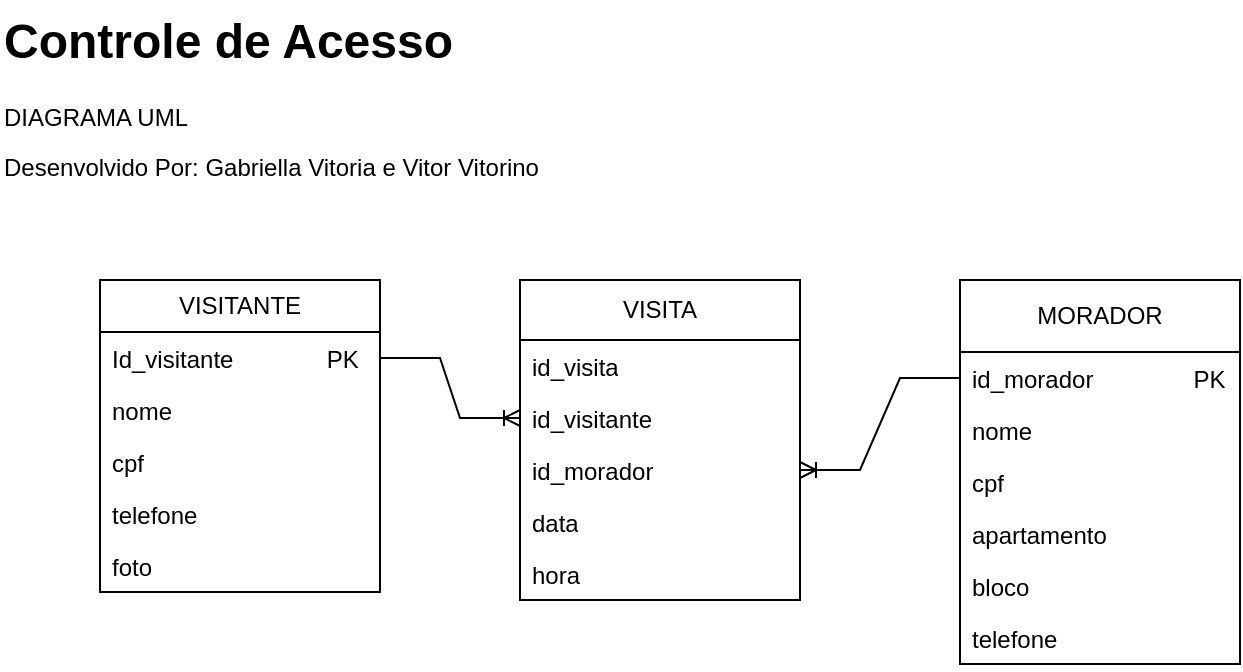 <mxfile version="26.1.0">
  <diagram name="Página-1" id="Tg0UpagtuvG7uSZvkcPP">
    <mxGraphModel dx="794" dy="454" grid="1" gridSize="10" guides="1" tooltips="1" connect="1" arrows="1" fold="1" page="1" pageScale="1" pageWidth="827" pageHeight="1169" math="0" shadow="0">
      <root>
        <mxCell id="0" />
        <mxCell id="1" parent="0" />
        <mxCell id="U8UFIAE3HSHuEjS9gvCc-1" value="&lt;h1 style=&quot;margin-top: 0px;&quot;&gt;&lt;span style=&quot;background-color: transparent; color: light-dark(rgb(0, 0, 0), rgb(255, 255, 255));&quot;&gt;Controle de Acesso&lt;/span&gt;&lt;/h1&gt;&lt;div&gt;DIAGRAMA UML&lt;/div&gt;&lt;h1 style=&quot;margin-top: 0px;&quot;&gt;&lt;span style=&quot;font-size: 12px; font-weight: 400;&quot;&gt;Desenvolvido Por: Gabriella Vitoria e Vitor Vitorino&lt;/span&gt;&lt;/h1&gt;" style="text;html=1;whiteSpace=wrap;overflow=hidden;rounded=0;" vertex="1" parent="1">
          <mxGeometry x="40" y="50" width="280" height="120" as="geometry" />
        </mxCell>
        <mxCell id="U8UFIAE3HSHuEjS9gvCc-2" value="VISITANTE" style="swimlane;fontStyle=0;childLayout=stackLayout;horizontal=1;startSize=26;fillColor=none;horizontalStack=0;resizeParent=1;resizeParentMax=0;resizeLast=0;collapsible=1;marginBottom=0;whiteSpace=wrap;html=1;" vertex="1" parent="1">
          <mxGeometry x="90" y="190" width="140" height="156" as="geometry" />
        </mxCell>
        <mxCell id="U8UFIAE3HSHuEjS9gvCc-3" value="Id_visitante&amp;nbsp; &amp;nbsp; &amp;nbsp; &amp;nbsp; &amp;nbsp; &amp;nbsp; &amp;nbsp; PK" style="text;strokeColor=none;fillColor=none;align=left;verticalAlign=top;spacingLeft=4;spacingRight=4;overflow=hidden;rotatable=0;points=[[0,0.5],[1,0.5]];portConstraint=eastwest;whiteSpace=wrap;html=1;" vertex="1" parent="U8UFIAE3HSHuEjS9gvCc-2">
          <mxGeometry y="26" width="140" height="26" as="geometry" />
        </mxCell>
        <mxCell id="U8UFIAE3HSHuEjS9gvCc-4" value="nome" style="text;strokeColor=none;fillColor=none;align=left;verticalAlign=top;spacingLeft=4;spacingRight=4;overflow=hidden;rotatable=0;points=[[0,0.5],[1,0.5]];portConstraint=eastwest;whiteSpace=wrap;html=1;" vertex="1" parent="U8UFIAE3HSHuEjS9gvCc-2">
          <mxGeometry y="52" width="140" height="26" as="geometry" />
        </mxCell>
        <mxCell id="U8UFIAE3HSHuEjS9gvCc-19" value="cpf" style="text;strokeColor=none;fillColor=none;align=left;verticalAlign=top;spacingLeft=4;spacingRight=4;overflow=hidden;rotatable=0;points=[[0,0.5],[1,0.5]];portConstraint=eastwest;whiteSpace=wrap;html=1;" vertex="1" parent="U8UFIAE3HSHuEjS9gvCc-2">
          <mxGeometry y="78" width="140" height="26" as="geometry" />
        </mxCell>
        <mxCell id="U8UFIAE3HSHuEjS9gvCc-20" value="telefone" style="text;strokeColor=none;fillColor=none;align=left;verticalAlign=top;spacingLeft=4;spacingRight=4;overflow=hidden;rotatable=0;points=[[0,0.5],[1,0.5]];portConstraint=eastwest;whiteSpace=wrap;html=1;" vertex="1" parent="U8UFIAE3HSHuEjS9gvCc-2">
          <mxGeometry y="104" width="140" height="26" as="geometry" />
        </mxCell>
        <mxCell id="U8UFIAE3HSHuEjS9gvCc-5" value="foto" style="text;strokeColor=none;fillColor=none;align=left;verticalAlign=top;spacingLeft=4;spacingRight=4;overflow=hidden;rotatable=0;points=[[0,0.5],[1,0.5]];portConstraint=eastwest;whiteSpace=wrap;html=1;" vertex="1" parent="U8UFIAE3HSHuEjS9gvCc-2">
          <mxGeometry y="130" width="140" height="26" as="geometry" />
        </mxCell>
        <mxCell id="U8UFIAE3HSHuEjS9gvCc-10" value="VISITA" style="swimlane;fontStyle=0;childLayout=stackLayout;horizontal=1;startSize=30;fillColor=none;horizontalStack=0;resizeParent=1;resizeParentMax=0;resizeLast=0;collapsible=1;marginBottom=0;whiteSpace=wrap;html=1;" vertex="1" parent="1">
          <mxGeometry x="300" y="190" width="140" height="160" as="geometry" />
        </mxCell>
        <mxCell id="U8UFIAE3HSHuEjS9gvCc-11" value="id_visita" style="text;strokeColor=none;fillColor=none;align=left;verticalAlign=top;spacingLeft=4;spacingRight=4;overflow=hidden;rotatable=0;points=[[0,0.5],[1,0.5]];portConstraint=eastwest;whiteSpace=wrap;html=1;" vertex="1" parent="U8UFIAE3HSHuEjS9gvCc-10">
          <mxGeometry y="30" width="140" height="26" as="geometry" />
        </mxCell>
        <mxCell id="U8UFIAE3HSHuEjS9gvCc-12" value="id_visitante" style="text;strokeColor=none;fillColor=none;align=left;verticalAlign=top;spacingLeft=4;spacingRight=4;overflow=hidden;rotatable=0;points=[[0,0.5],[1,0.5]];portConstraint=eastwest;whiteSpace=wrap;html=1;" vertex="1" parent="U8UFIAE3HSHuEjS9gvCc-10">
          <mxGeometry y="56" width="140" height="26" as="geometry" />
        </mxCell>
        <mxCell id="U8UFIAE3HSHuEjS9gvCc-21" value="id_morador" style="text;strokeColor=none;fillColor=none;align=left;verticalAlign=top;spacingLeft=4;spacingRight=4;overflow=hidden;rotatable=0;points=[[0,0.5],[1,0.5]];portConstraint=eastwest;whiteSpace=wrap;html=1;" vertex="1" parent="U8UFIAE3HSHuEjS9gvCc-10">
          <mxGeometry y="82" width="140" height="26" as="geometry" />
        </mxCell>
        <mxCell id="U8UFIAE3HSHuEjS9gvCc-22" value="data" style="text;strokeColor=none;fillColor=none;align=left;verticalAlign=top;spacingLeft=4;spacingRight=4;overflow=hidden;rotatable=0;points=[[0,0.5],[1,0.5]];portConstraint=eastwest;whiteSpace=wrap;html=1;" vertex="1" parent="U8UFIAE3HSHuEjS9gvCc-10">
          <mxGeometry y="108" width="140" height="26" as="geometry" />
        </mxCell>
        <mxCell id="U8UFIAE3HSHuEjS9gvCc-13" value="hora" style="text;strokeColor=none;fillColor=none;align=left;verticalAlign=top;spacingLeft=4;spacingRight=4;overflow=hidden;rotatable=0;points=[[0,0.5],[1,0.5]];portConstraint=eastwest;whiteSpace=wrap;html=1;" vertex="1" parent="U8UFIAE3HSHuEjS9gvCc-10">
          <mxGeometry y="134" width="140" height="26" as="geometry" />
        </mxCell>
        <mxCell id="U8UFIAE3HSHuEjS9gvCc-14" value="MORADOR" style="swimlane;fontStyle=0;childLayout=stackLayout;horizontal=1;startSize=36;fillColor=none;horizontalStack=0;resizeParent=1;resizeParentMax=0;resizeLast=0;collapsible=1;marginBottom=0;whiteSpace=wrap;html=1;" vertex="1" parent="1">
          <mxGeometry x="520" y="190" width="140" height="192" as="geometry" />
        </mxCell>
        <mxCell id="U8UFIAE3HSHuEjS9gvCc-24" value="id_morador&amp;nbsp; &amp;nbsp; &amp;nbsp; &amp;nbsp; &amp;nbsp; &amp;nbsp; &amp;nbsp; &amp;nbsp;PK" style="text;strokeColor=none;fillColor=none;align=left;verticalAlign=top;spacingLeft=4;spacingRight=4;overflow=hidden;rotatable=0;points=[[0,0.5],[1,0.5]];portConstraint=eastwest;whiteSpace=wrap;html=1;" vertex="1" parent="U8UFIAE3HSHuEjS9gvCc-14">
          <mxGeometry y="36" width="140" height="26" as="geometry" />
        </mxCell>
        <mxCell id="U8UFIAE3HSHuEjS9gvCc-15" value="nome" style="text;strokeColor=none;fillColor=none;align=left;verticalAlign=top;spacingLeft=4;spacingRight=4;overflow=hidden;rotatable=0;points=[[0,0.5],[1,0.5]];portConstraint=eastwest;whiteSpace=wrap;html=1;" vertex="1" parent="U8UFIAE3HSHuEjS9gvCc-14">
          <mxGeometry y="62" width="140" height="26" as="geometry" />
        </mxCell>
        <mxCell id="U8UFIAE3HSHuEjS9gvCc-23" value="cpf" style="text;strokeColor=none;fillColor=none;align=left;verticalAlign=top;spacingLeft=4;spacingRight=4;overflow=hidden;rotatable=0;points=[[0,0.5],[1,0.5]];portConstraint=eastwest;whiteSpace=wrap;html=1;" vertex="1" parent="U8UFIAE3HSHuEjS9gvCc-14">
          <mxGeometry y="88" width="140" height="26" as="geometry" />
        </mxCell>
        <mxCell id="U8UFIAE3HSHuEjS9gvCc-25" value="apartamento" style="text;strokeColor=none;fillColor=none;align=left;verticalAlign=top;spacingLeft=4;spacingRight=4;overflow=hidden;rotatable=0;points=[[0,0.5],[1,0.5]];portConstraint=eastwest;whiteSpace=wrap;html=1;" vertex="1" parent="U8UFIAE3HSHuEjS9gvCc-14">
          <mxGeometry y="114" width="140" height="26" as="geometry" />
        </mxCell>
        <mxCell id="U8UFIAE3HSHuEjS9gvCc-16" value="bloco" style="text;strokeColor=none;fillColor=none;align=left;verticalAlign=top;spacingLeft=4;spacingRight=4;overflow=hidden;rotatable=0;points=[[0,0.5],[1,0.5]];portConstraint=eastwest;whiteSpace=wrap;html=1;" vertex="1" parent="U8UFIAE3HSHuEjS9gvCc-14">
          <mxGeometry y="140" width="140" height="26" as="geometry" />
        </mxCell>
        <mxCell id="U8UFIAE3HSHuEjS9gvCc-17" value="telefone" style="text;strokeColor=none;fillColor=none;align=left;verticalAlign=top;spacingLeft=4;spacingRight=4;overflow=hidden;rotatable=0;points=[[0,0.5],[1,0.5]];portConstraint=eastwest;whiteSpace=wrap;html=1;" vertex="1" parent="U8UFIAE3HSHuEjS9gvCc-14">
          <mxGeometry y="166" width="140" height="26" as="geometry" />
        </mxCell>
        <mxCell id="U8UFIAE3HSHuEjS9gvCc-26" value="" style="edgeStyle=entityRelationEdgeStyle;fontSize=12;html=1;endArrow=ERoneToMany;rounded=0;exitX=1;exitY=0.5;exitDx=0;exitDy=0;entryX=0;entryY=0.5;entryDx=0;entryDy=0;" edge="1" parent="1" source="U8UFIAE3HSHuEjS9gvCc-3" target="U8UFIAE3HSHuEjS9gvCc-12">
          <mxGeometry width="100" height="100" relative="1" as="geometry">
            <mxPoint x="360" y="270" as="sourcePoint" />
            <mxPoint x="460" y="170" as="targetPoint" />
          </mxGeometry>
        </mxCell>
        <mxCell id="U8UFIAE3HSHuEjS9gvCc-28" value="" style="edgeStyle=entityRelationEdgeStyle;fontSize=12;html=1;endArrow=ERoneToMany;rounded=0;entryX=1;entryY=0.5;entryDx=0;entryDy=0;exitX=0;exitY=0.5;exitDx=0;exitDy=0;" edge="1" parent="1" source="U8UFIAE3HSHuEjS9gvCc-24" target="U8UFIAE3HSHuEjS9gvCc-21">
          <mxGeometry width="100" height="100" relative="1" as="geometry">
            <mxPoint x="480" y="290" as="sourcePoint" />
            <mxPoint x="470" y="250" as="targetPoint" />
          </mxGeometry>
        </mxCell>
      </root>
    </mxGraphModel>
  </diagram>
</mxfile>
